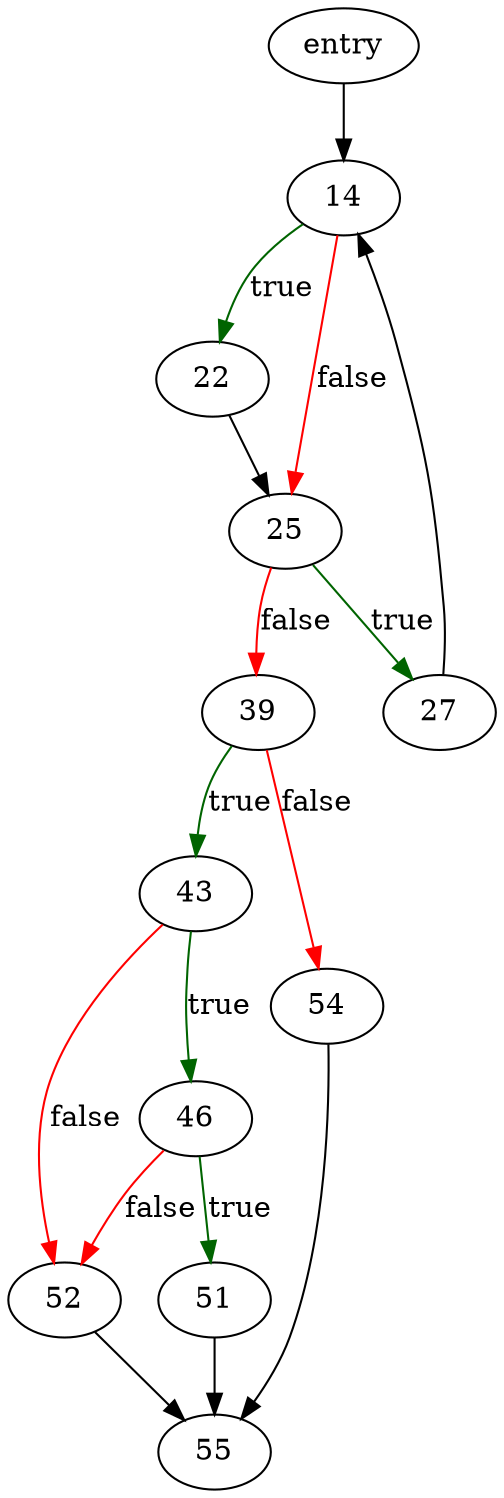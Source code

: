 digraph "unixWrite" {
	// Node definitions.
	4 [label=entry];
	14;
	22;
	25;
	27;
	39;
	43;
	46;
	51;
	52;
	54;
	55;

	// Edge definitions.
	4 -> 14;
	14 -> 22 [
		color=darkgreen
		label=true
	];
	14 -> 25 [
		color=red
		label=false
	];
	22 -> 25;
	25 -> 27 [
		color=darkgreen
		label=true
	];
	25 -> 39 [
		color=red
		label=false
	];
	27 -> 14;
	39 -> 43 [
		color=darkgreen
		label=true
	];
	39 -> 54 [
		color=red
		label=false
	];
	43 -> 46 [
		color=darkgreen
		label=true
	];
	43 -> 52 [
		color=red
		label=false
	];
	46 -> 51 [
		color=darkgreen
		label=true
	];
	46 -> 52 [
		color=red
		label=false
	];
	51 -> 55;
	52 -> 55;
	54 -> 55;
}